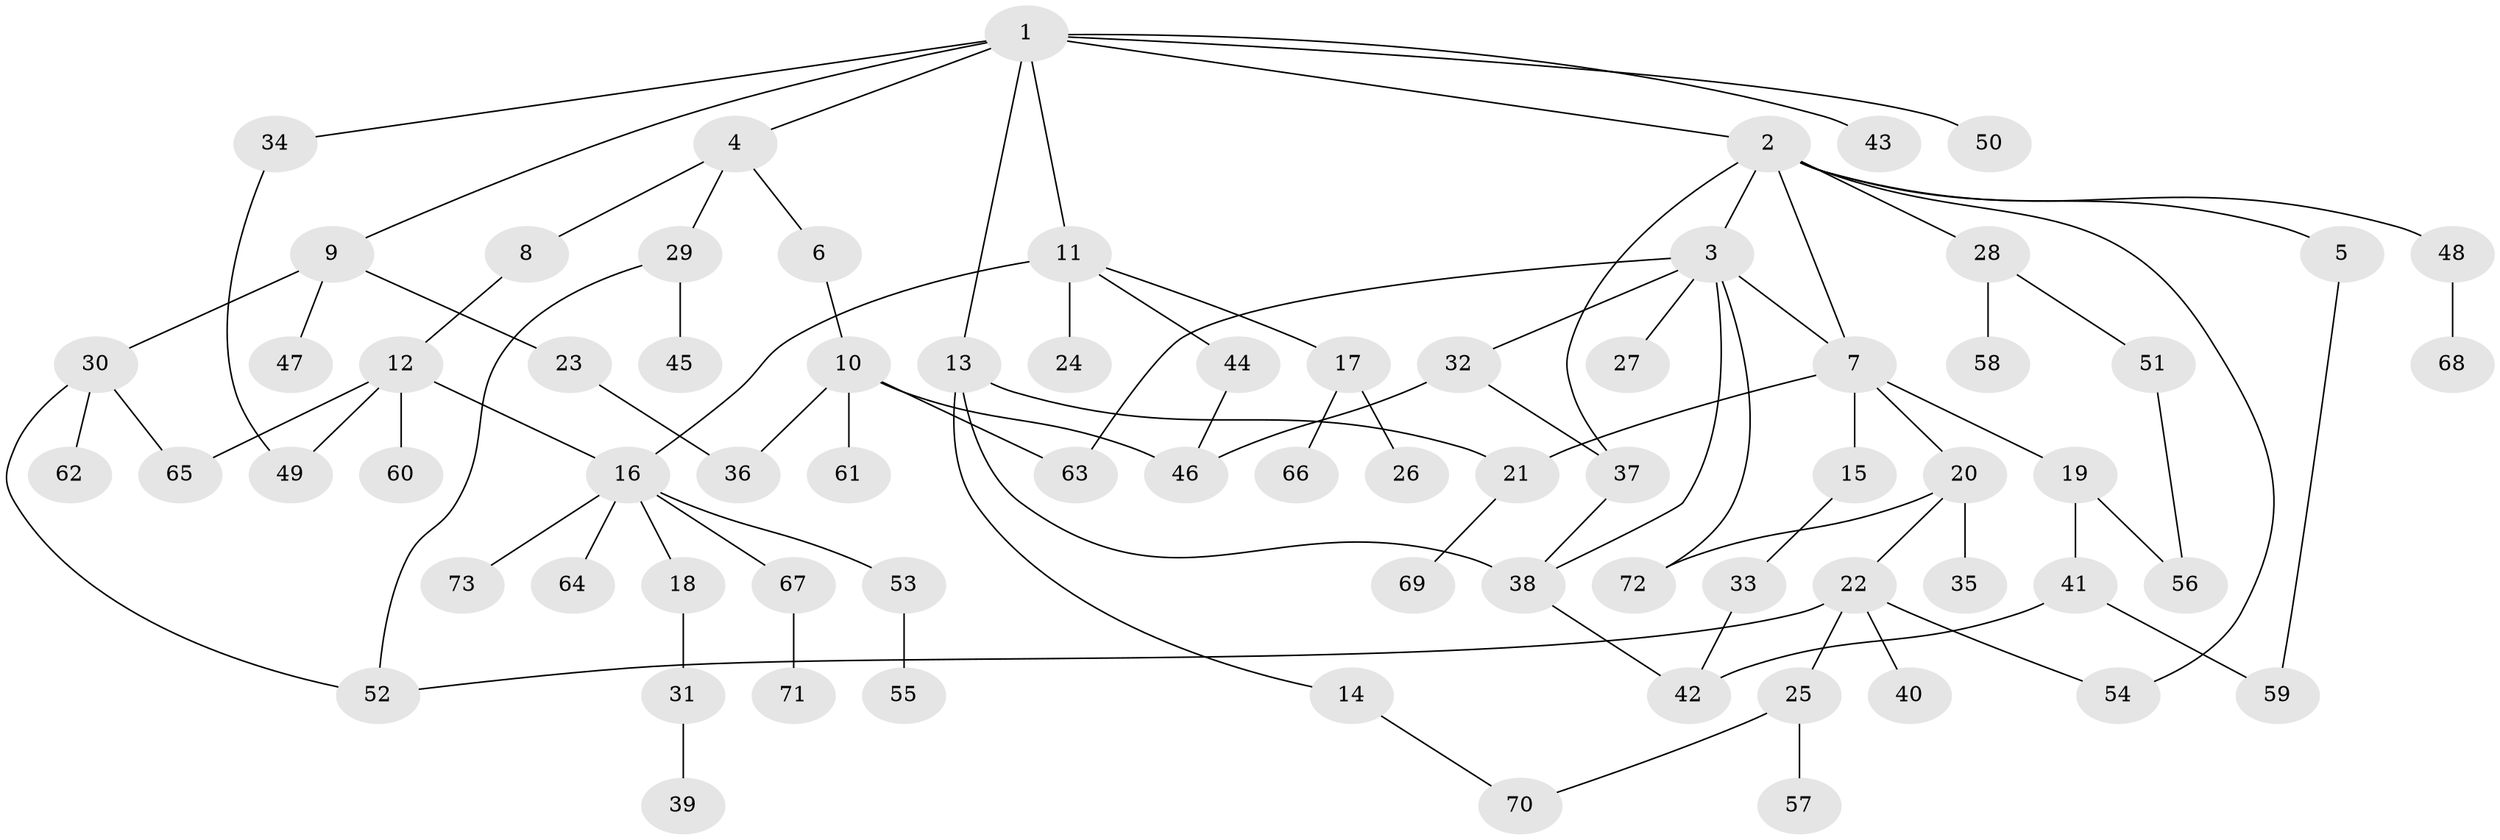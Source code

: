 // coarse degree distribution, {3: 0.047619047619047616, 1: 0.8095238095238095, 12: 0.047619047619047616, 8: 0.047619047619047616, 2: 0.047619047619047616}
// Generated by graph-tools (version 1.1) at 2025/44/03/04/25 21:44:50]
// undirected, 73 vertices, 93 edges
graph export_dot {
graph [start="1"]
  node [color=gray90,style=filled];
  1;
  2;
  3;
  4;
  5;
  6;
  7;
  8;
  9;
  10;
  11;
  12;
  13;
  14;
  15;
  16;
  17;
  18;
  19;
  20;
  21;
  22;
  23;
  24;
  25;
  26;
  27;
  28;
  29;
  30;
  31;
  32;
  33;
  34;
  35;
  36;
  37;
  38;
  39;
  40;
  41;
  42;
  43;
  44;
  45;
  46;
  47;
  48;
  49;
  50;
  51;
  52;
  53;
  54;
  55;
  56;
  57;
  58;
  59;
  60;
  61;
  62;
  63;
  64;
  65;
  66;
  67;
  68;
  69;
  70;
  71;
  72;
  73;
  1 -- 2;
  1 -- 4;
  1 -- 9;
  1 -- 11;
  1 -- 13;
  1 -- 34;
  1 -- 43;
  1 -- 50;
  2 -- 3;
  2 -- 5;
  2 -- 28;
  2 -- 48;
  2 -- 54;
  2 -- 7;
  2 -- 37;
  3 -- 7;
  3 -- 27;
  3 -- 32;
  3 -- 72;
  3 -- 38;
  3 -- 63;
  4 -- 6;
  4 -- 8;
  4 -- 29;
  5 -- 59;
  6 -- 10;
  7 -- 15;
  7 -- 19;
  7 -- 20;
  7 -- 21;
  8 -- 12;
  9 -- 23;
  9 -- 30;
  9 -- 47;
  10 -- 36;
  10 -- 46;
  10 -- 61;
  10 -- 63;
  11 -- 16;
  11 -- 17;
  11 -- 24;
  11 -- 44;
  12 -- 60;
  12 -- 65;
  12 -- 49;
  12 -- 16;
  13 -- 14;
  13 -- 38;
  13 -- 21;
  14 -- 70;
  15 -- 33;
  16 -- 18;
  16 -- 53;
  16 -- 64;
  16 -- 67;
  16 -- 73;
  17 -- 26;
  17 -- 66;
  18 -- 31;
  19 -- 41;
  19 -- 56;
  20 -- 22;
  20 -- 35;
  20 -- 72;
  21 -- 69;
  22 -- 25;
  22 -- 40;
  22 -- 52;
  22 -- 54;
  23 -- 36;
  25 -- 57;
  25 -- 70;
  28 -- 51;
  28 -- 58;
  29 -- 45;
  29 -- 52;
  30 -- 62;
  30 -- 52;
  30 -- 65;
  31 -- 39;
  32 -- 37;
  32 -- 46;
  33 -- 42;
  34 -- 49;
  37 -- 38;
  38 -- 42;
  41 -- 59;
  41 -- 42;
  44 -- 46;
  48 -- 68;
  51 -- 56;
  53 -- 55;
  67 -- 71;
}
